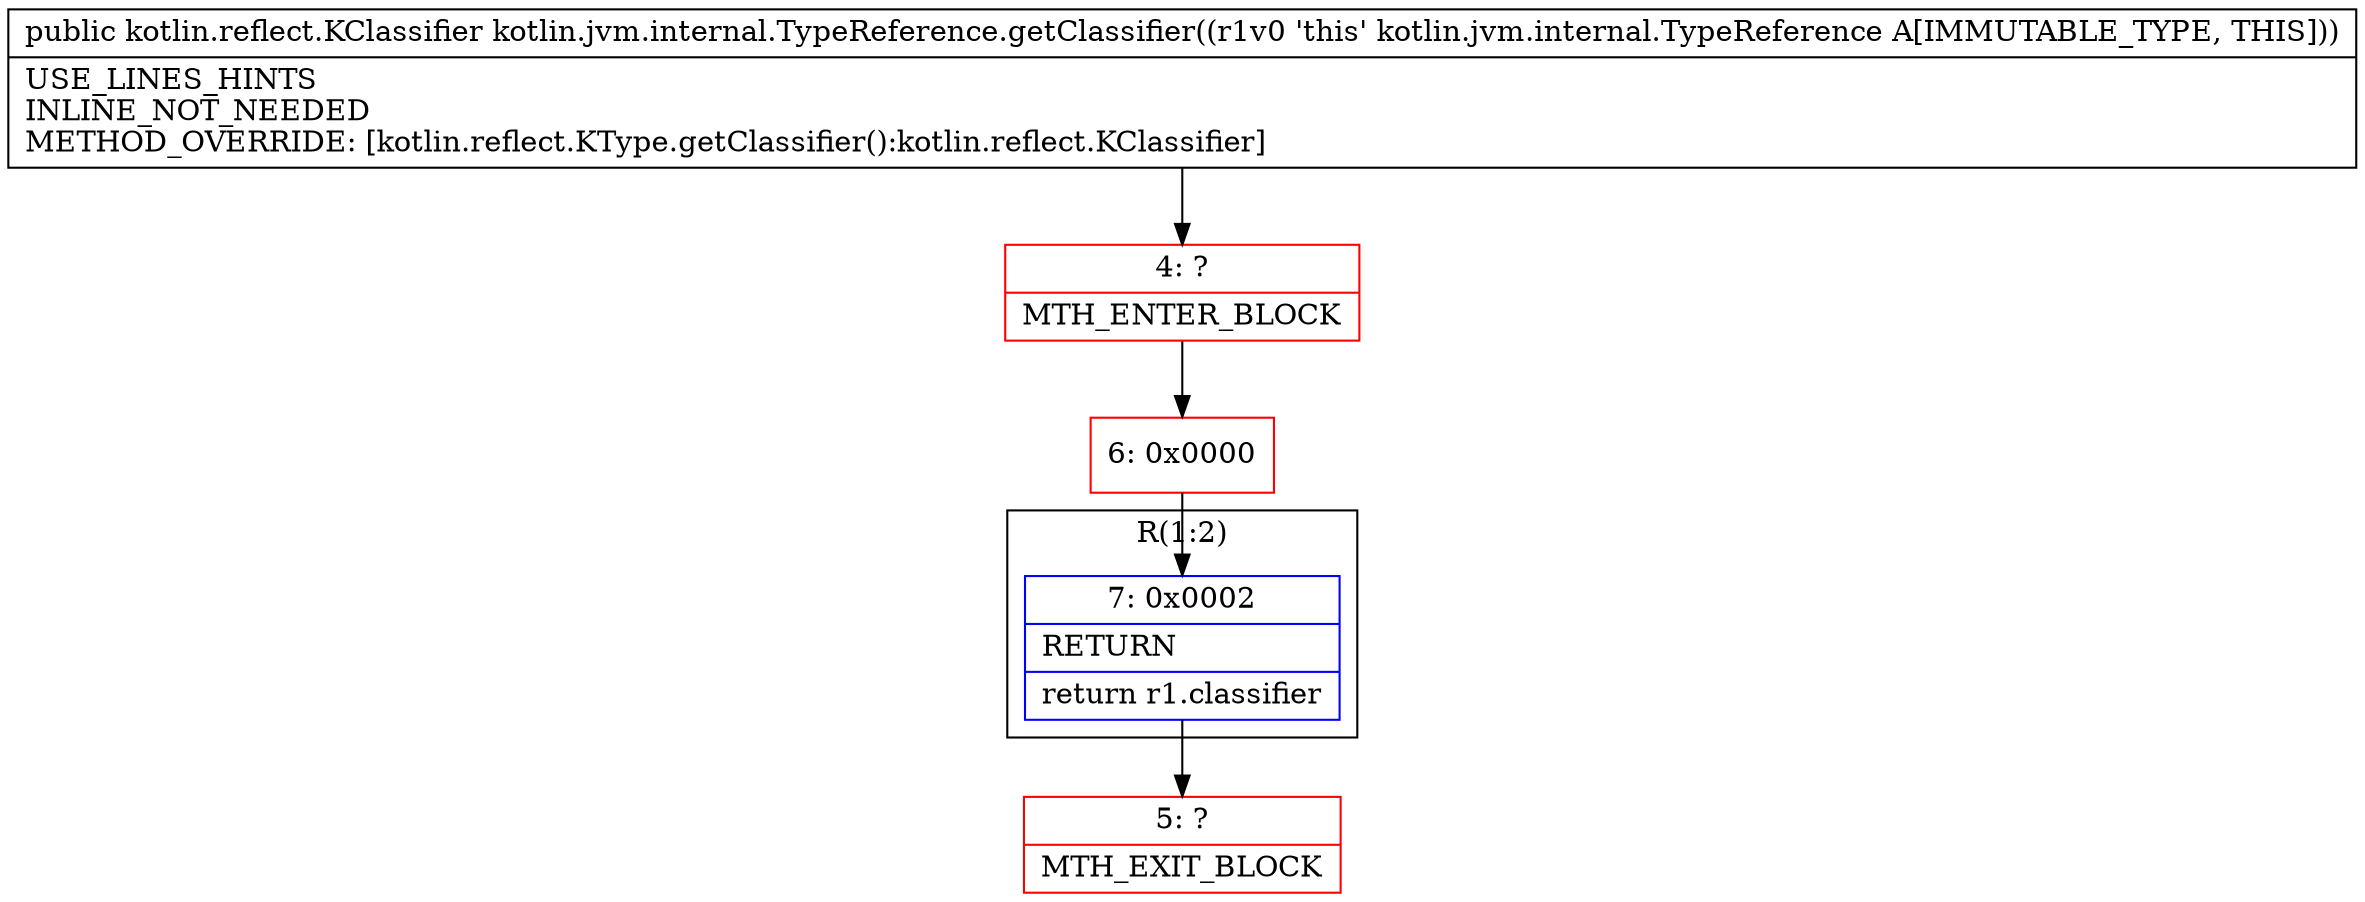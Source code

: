 digraph "CFG forkotlin.jvm.internal.TypeReference.getClassifier()Lkotlin\/reflect\/KClassifier;" {
subgraph cluster_Region_604183678 {
label = "R(1:2)";
node [shape=record,color=blue];
Node_7 [shape=record,label="{7\:\ 0x0002|RETURN\l|return r1.classifier\l}"];
}
Node_4 [shape=record,color=red,label="{4\:\ ?|MTH_ENTER_BLOCK\l}"];
Node_6 [shape=record,color=red,label="{6\:\ 0x0000}"];
Node_5 [shape=record,color=red,label="{5\:\ ?|MTH_EXIT_BLOCK\l}"];
MethodNode[shape=record,label="{public kotlin.reflect.KClassifier kotlin.jvm.internal.TypeReference.getClassifier((r1v0 'this' kotlin.jvm.internal.TypeReference A[IMMUTABLE_TYPE, THIS]))  | USE_LINES_HINTS\lINLINE_NOT_NEEDED\lMETHOD_OVERRIDE: [kotlin.reflect.KType.getClassifier():kotlin.reflect.KClassifier]\l}"];
MethodNode -> Node_4;Node_7 -> Node_5;
Node_4 -> Node_6;
Node_6 -> Node_7;
}

